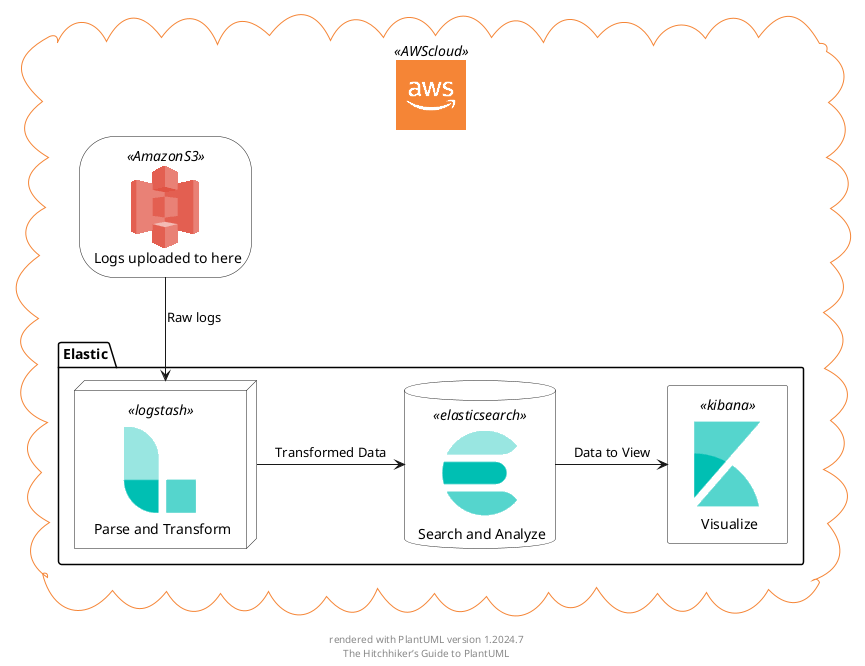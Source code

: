 @startuml

'AWS stuff here
'================================
!includeurl <aws/common.puml>
!includeurl <aws/SDKs/Java/Java.puml>
!includeurl <aws/SDKs/Nodejs/Nodejs.puml>

!includeurl <aws/General/users/users.puml>
!includeurl <aws/General/client/client.puml>
!includeurl <aws/General/AWScloud/AWScloud.puml>
!includeurl <aws/General/mobileclient/mobileclient.puml>

!includeurl <aws/Database/AmazonRDS/AmazonRDS.puml>
!includeurl <aws/Database/AmazonRDS/DBinstance/DBinstance.puml>
!includeurl <aws/Database/AmazonRDS/MySQLDBinstance/MySQLDBinstance.puml>

!includeurl <aws/Compute/AWSElasticBeanstalk/AWSElasticBeanstalk.puml>
!includeurl <aws/Compute/AWSElasticBeanstalk/deployment/deployment.puml>
!includeurl <aws/Compute/AWSElasticBeanstalk/application/application.puml>
!includeurl <aws/Compute/ElasticLoadBalancing/ApplicationLoadBalancer/ApplicationLoadBalancer.puml>
!includeurl <aws/Compute/AWSLambda/AWSLambda.puml>
!includeurl <aws/Compute/AWSLambda/LambdaFunction/LambdaFunction.puml>

!includeurl <aws/Storage/AmazonS3/AmazonS3.puml>
!includeurl <aws/Storage/AmazonS3/bucket/bucket.puml>
!includeurl <aws/Storage/AmazonGlacier/AmazonGlacier.puml>
!includeurl <aws/Storage/AmazonGlacier/archive/archive.puml>

!includeurl <aws/SecurityIdentityCompliance/AWSIAM/AWSIAM.puml>
!includeurl <aws/SecurityIdentityCompliance/IAM/permissions/permissions.puml>
!includeurl <aws/SecurityIdentityCompliance/IAM/role/role.puml>

!includeurl <aws/MobileServices/AmazonCognito/AmazonCognito.puml>
!includeurl <aws/NetworkingContentDelivery/AmazonRoute53/AmazonRoute53.puml>
!includeurl <aws/SecurityIdentityCompliance/AWSIAM/AWSIAM.puml>

!includeurl <aws/Analytics/AmazonES/AmazonES.puml>
!includeurl <aws/ManagementTools/AmazonCloudWatch/AmazonCloudWatch.puml>

'Elastic stuff here
'================================
!define ELASTIC_PUML elastic
!include <elastic/apm/apm.puml>
!include <elastic/app_search/app_search.puml>
!include <elastic/beats/beats.puml>
!include <elastic/cloud/cloud.puml>
!include <elastic/cloud_in_kubernetes/cloud_in_kubernetes.puml>
!include <elastic/code_search/code_search.puml>
!include <elastic/ece/ece.puml>
!include <elastic/eck/eck.puml>
!include <elastic/elasticsearch/elasticsearch.puml>
!include <elastic/endpoint/endpoint.puml>
!include <elastic/enterprise_search/enterprise_search.puml>
!include <elastic/kibana/kibana.puml>
!include <elastic/logging/logging.puml>
!include <elastic/logstash/logstash.puml>
!include <elastic/maps/maps.puml>
!include <elastic/metrics/metrics.puml>
!include <elastic/siem/siem.puml>
!include <elastic/site_search/site_search.puml>
!include <elastic/stack/stack.puml>
!include <elastic/uptime/uptime.puml>



'change color of selected background shape https://plantuml.com/deployment-diagram
skinparam actorBackgroundColor White 
skinparam agentBackgroundColor White 
skinparam artifactBackgroundColor White 
skinparam boundaryBackgroundColor White 
skinparam cardBackgroundColor White 
skinparam cloudBackgroundColor White 
skinparam componentBackgroundColor White 
skinparam controlBackgroundColor White 
skinparam databaseBackgroundColor White 
skinparam entityBackgroundColor White 
skinparam fileBackgroundColor White 
skinparam folderBackgroundColor White 
skinparam frameBackgroundColor White 
skinparam interfaceBackgroundColor White 
skinparam nodeBackgroundColor White 
skinparam packageBackgroundColor White 
skinparam queueBackgroundColor White 
skinparam stackBackgroundColor White 
skinparam rectangleBackgroundColor White 
skinparam storageBackgroundColor White 
skinparam usecaseBackgroundColor White 



'To change background color to elastic green
'skinparam componentBackgroundColor 00BFB3 

AWSCLOUD(aws) {

    AMAZONS3(s3_bucket,"Logs uploaded to here")

package Elastic {

    'add "node", "component", "agent" etc... to change background shape per https://plantuml.com/deployment-diagram
    'default is agent 
    ELASTICSEARCH(ElasticSearch, "Search and Analyze",database)
    LOGSTASH(Logstash, "Parse and Transform",node)
    KIBANA(Kibana, "Visualize",agent) 
}

    s3_bucket -down-> Logstash: Raw logs
    Logstash -right-> ElasticSearch: Transformed Data
    ElasticSearch -right-> Kibana: Data to View

}
footer %filename() rendered with PlantUML version %version()\nThe Hitchhiker’s Guide to PlantUML
@enduml
